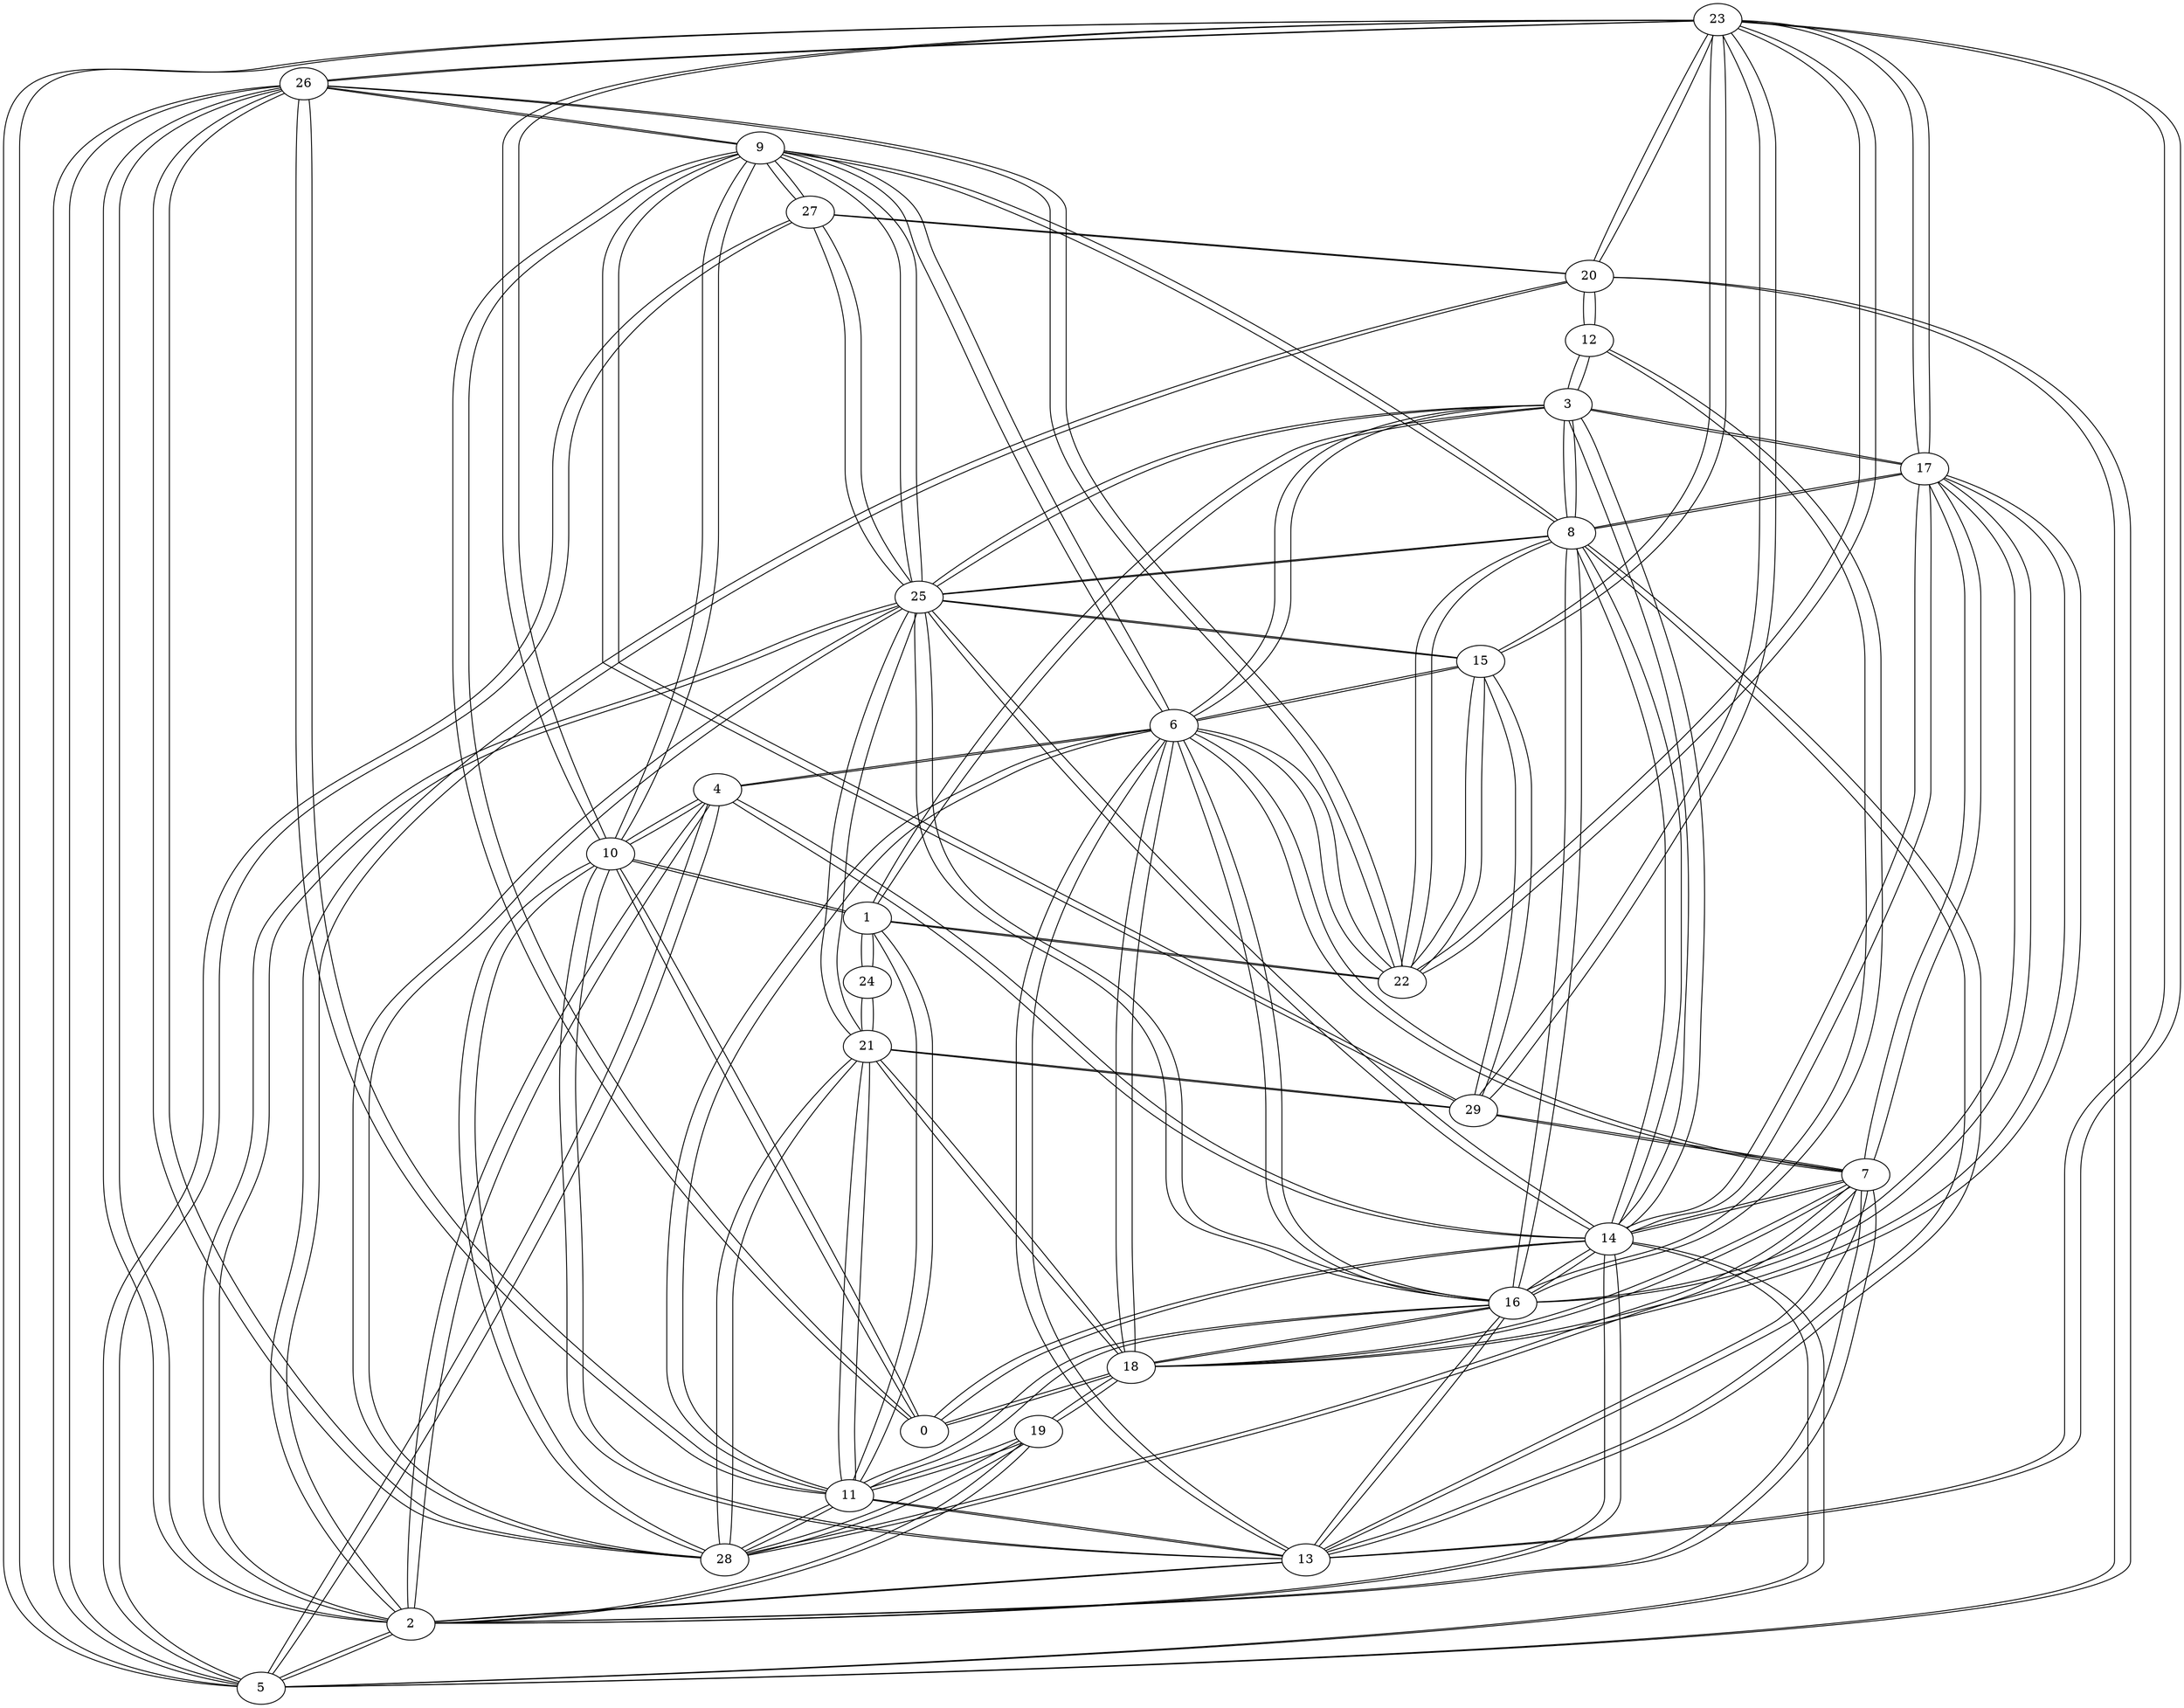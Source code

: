 graph {
  23 -- 26;
  23 -- 17;
  23 -- 15;
  23 -- 20;
  23 -- 10;
  23 -- 5;
  23 -- 22;
  23 -- 13;
  23 -- 29;
  26 -- 23;
  26 -- 11;
  26 -- 22;
  26 -- 2;
  26 -- 28;
  26 -- 9;
  26 -- 5;
  0 -- 18;
  0 -- 14;
  0 -- 10;
  0 -- 9;
  18 -- 0;
  18 -- 16;
  18 -- 19;
  18 -- 21;
  18 -- 7;
  18 -- 6;
  18 -- 17;
  8 -- 25;
  8 -- 17;
  8 -- 9;
  8 -- 3;
  8 -- 16;
  8 -- 14;
  8 -- 22;
  8 -- 13;
  25 -- 8;
  25 -- 27;
  25 -- 14;
  25 -- 28;
  25 -- 9;
  25 -- 15;
  25 -- 3;
  25 -- 21;
  25 -- 16;
  25 -- 2;
  11 -- 26;
  11 -- 6;
  11 -- 16;
  11 -- 19;
  11 -- 28;
  11 -- 13;
  11 -- 21;
  11 -- 1;
  6 -- 11;
  6 -- 7;
  6 -- 16;
  6 -- 15;
  6 -- 22;
  6 -- 3;
  6 -- 9;
  6 -- 13;
  6 -- 18;
  6 -- 4;
  20 -- 27;
  20 -- 12;
  20 -- 23;
  20 -- 5;
  20 -- 2;
  27 -- 20;
  27 -- 25;
  27 -- 5;
  27 -- 9;
  14 -- 16;
  14 -- 7;
  14 -- 25;
  14 -- 3;
  14 -- 2;
  14 -- 0;
  14 -- 8;
  14 -- 17;
  14 -- 5;
  14 -- 4;
  16 -- 14;
  16 -- 6;
  16 -- 11;
  16 -- 18;
  16 -- 8;
  16 -- 13;
  16 -- 12;
  16 -- 17;
  16 -- 25;
  17 -- 8;
  17 -- 23;
  17 -- 14;
  17 -- 3;
  17 -- 7;
  17 -- 16;
  17 -- 18;
  7 -- 6;
  7 -- 14;
  7 -- 13;
  7 -- 2;
  7 -- 18;
  7 -- 17;
  7 -- 28;
  7 -- 29;
  15 -- 6;
  15 -- 23;
  15 -- 25;
  15 -- 29;
  15 -- 22;
  12 -- 20;
  12 -- 16;
  12 -- 3;
  9 -- 8;
  9 -- 25;
  9 -- 6;
  9 -- 26;
  9 -- 29;
  9 -- 0;
  9 -- 10;
  9 -- 27;
  3 -- 8;
  3 -- 14;
  3 -- 6;
  3 -- 1;
  3 -- 25;
  3 -- 17;
  3 -- 12;
  22 -- 6;
  22 -- 26;
  22 -- 23;
  22 -- 1;
  22 -- 8;
  22 -- 15;
  2 -- 5;
  2 -- 4;
  2 -- 26;
  2 -- 7;
  2 -- 19;
  2 -- 14;
  2 -- 13;
  2 -- 20;
  2 -- 25;
  5 -- 2;
  5 -- 23;
  5 -- 14;
  5 -- 4;
  5 -- 26;
  5 -- 27;
  5 -- 20;
  4 -- 2;
  4 -- 10;
  4 -- 5;
  4 -- 6;
  4 -- 14;
  28 -- 25;
  28 -- 21;
  28 -- 26;
  28 -- 10;
  28 -- 11;
  28 -- 19;
  28 -- 7;
  13 -- 7;
  13 -- 16;
  13 -- 11;
  13 -- 2;
  13 -- 10;
  13 -- 6;
  13 -- 8;
  13 -- 23;
  21 -- 28;
  21 -- 24;
  21 -- 18;
  21 -- 29;
  21 -- 11;
  21 -- 25;
  10 -- 23;
  10 -- 28;
  10 -- 4;
  10 -- 0;
  10 -- 13;
  10 -- 1;
  10 -- 9;
  19 -- 18;
  19 -- 11;
  19 -- 2;
  19 -- 28;
  29 -- 15;
  29 -- 21;
  29 -- 9;
  29 -- 7;
  29 -- 23;
  1 -- 3;
  1 -- 22;
  1 -- 10;
  1 -- 11;
  1 -- 24;
  24 -- 21;
  24 -- 1;
}
